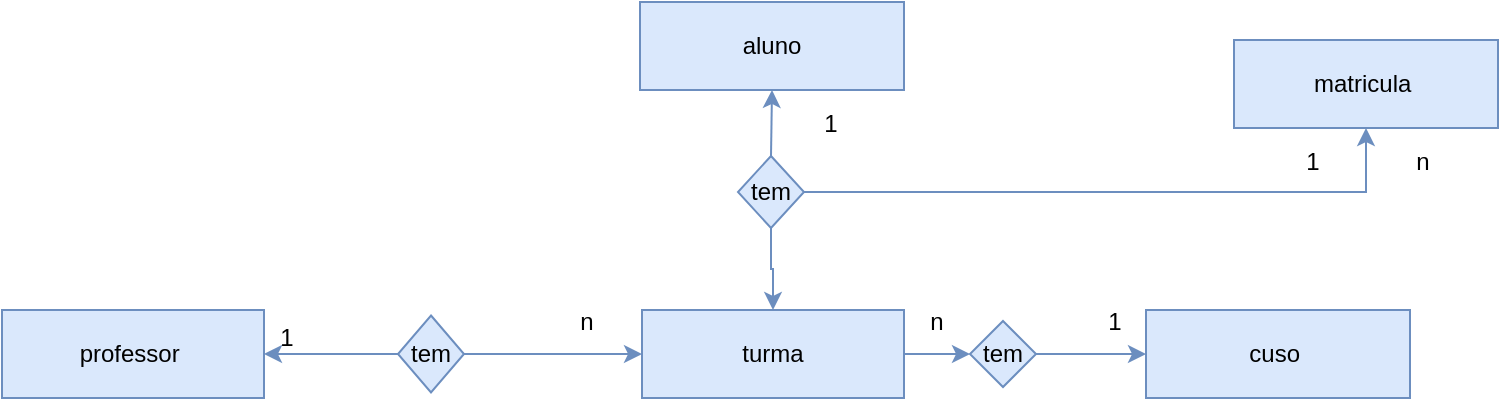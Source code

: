 <mxfile version="26.1.1" pages="2">
  <diagram name="conseitual" id="pQqYzjMNaCNKukWrtE1W">
    <mxGraphModel dx="880" dy="468" grid="1" gridSize="11" guides="1" tooltips="1" connect="1" arrows="1" fold="1" page="1" pageScale="1" pageWidth="827" pageHeight="1169" math="0" shadow="0">
      <root>
        <mxCell id="0" />
        <mxCell id="1" parent="0" />
        <mxCell id="olo3JEbU_huKBxk7MDHp-1" value="aluno" style="rounded=0;whiteSpace=wrap;html=1;fillColor=#dae8fc;strokeColor=#6c8ebf;" vertex="1" parent="1">
          <mxGeometry x="319" y="66" width="132" height="44" as="geometry" />
        </mxCell>
        <mxCell id="olo3JEbU_huKBxk7MDHp-2" value="cuso&amp;nbsp;" style="rounded=0;whiteSpace=wrap;html=1;fillColor=#dae8fc;strokeColor=#6c8ebf;" vertex="1" parent="1">
          <mxGeometry x="572" y="220" width="132" height="44" as="geometry" />
        </mxCell>
        <mxCell id="GK6-ULtQEdE14yX976ux-11" style="edgeStyle=orthogonalEdgeStyle;rounded=0;orthogonalLoop=1;jettySize=auto;html=1;exitX=1;exitY=0.5;exitDx=0;exitDy=0;entryX=0;entryY=0.5;entryDx=0;entryDy=0;fillColor=#dae8fc;strokeColor=#6c8ebf;" edge="1" parent="1" source="olo3JEbU_huKBxk7MDHp-3" target="GK6-ULtQEdE14yX976ux-10">
          <mxGeometry relative="1" as="geometry" />
        </mxCell>
        <mxCell id="olo3JEbU_huKBxk7MDHp-3" value="turma" style="rounded=0;whiteSpace=wrap;html=1;fillColor=#dae8fc;strokeColor=#6c8ebf;" vertex="1" parent="1">
          <mxGeometry x="320" y="220" width="131" height="44" as="geometry" />
        </mxCell>
        <mxCell id="olo3JEbU_huKBxk7MDHp-4" value="professor&amp;nbsp;" style="rounded=0;whiteSpace=wrap;html=1;fillColor=#dae8fc;strokeColor=#6c8ebf;" vertex="1" parent="1">
          <mxGeometry y="220" width="131" height="44" as="geometry" />
        </mxCell>
        <mxCell id="olo3JEbU_huKBxk7MDHp-10" style="edgeStyle=orthogonalEdgeStyle;rounded=0;orthogonalLoop=1;jettySize=auto;html=1;exitX=0.5;exitY=0;exitDx=0;exitDy=0;entryX=0.5;entryY=1;entryDx=0;entryDy=0;fillColor=#dae8fc;strokeColor=#6c8ebf;" edge="1" parent="1" source="olo3JEbU_huKBxk7MDHp-9" target="olo3JEbU_huKBxk7MDHp-1">
          <mxGeometry relative="1" as="geometry" />
        </mxCell>
        <mxCell id="olo3JEbU_huKBxk7MDHp-11" style="edgeStyle=orthogonalEdgeStyle;rounded=0;orthogonalLoop=1;jettySize=auto;html=1;exitX=0.5;exitY=1;exitDx=0;exitDy=0;entryX=0.5;entryY=0;entryDx=0;entryDy=0;fillColor=#dae8fc;strokeColor=#6c8ebf;" edge="1" parent="1" source="olo3JEbU_huKBxk7MDHp-9" target="olo3JEbU_huKBxk7MDHp-3">
          <mxGeometry relative="1" as="geometry" />
        </mxCell>
        <mxCell id="0qUtDFSTAgkab39MEyH3-4" value="" style="edgeStyle=orthogonalEdgeStyle;rounded=0;orthogonalLoop=1;jettySize=auto;html=1;fillColor=#dae8fc;strokeColor=#6c8ebf;" edge="1" parent="1" source="olo3JEbU_huKBxk7MDHp-9" target="0qUtDFSTAgkab39MEyH3-3">
          <mxGeometry relative="1" as="geometry" />
        </mxCell>
        <mxCell id="olo3JEbU_huKBxk7MDHp-9" value="tem" style="rhombus;whiteSpace=wrap;html=1;fillColor=#dae8fc;strokeColor=#6c8ebf;" vertex="1" parent="1">
          <mxGeometry x="368" y="143" width="33" height="36" as="geometry" />
        </mxCell>
        <mxCell id="GK6-ULtQEdE14yX976ux-12" style="edgeStyle=orthogonalEdgeStyle;rounded=0;orthogonalLoop=1;jettySize=auto;html=1;exitX=1;exitY=0.5;exitDx=0;exitDy=0;entryX=0;entryY=0.5;entryDx=0;entryDy=0;fillColor=#dae8fc;strokeColor=#6c8ebf;" edge="1" parent="1" source="GK6-ULtQEdE14yX976ux-10" target="olo3JEbU_huKBxk7MDHp-2">
          <mxGeometry relative="1" as="geometry" />
        </mxCell>
        <mxCell id="GK6-ULtQEdE14yX976ux-10" value="tem" style="rhombus;whiteSpace=wrap;html=1;fillColor=#dae8fc;strokeColor=#6c8ebf;" vertex="1" parent="1">
          <mxGeometry x="484" y="225.5" width="33" height="33" as="geometry" />
        </mxCell>
        <mxCell id="GK6-ULtQEdE14yX976ux-15" value="" style="edgeStyle=orthogonalEdgeStyle;rounded=0;orthogonalLoop=1;jettySize=auto;html=1;fillColor=#dae8fc;strokeColor=#6c8ebf;" edge="1" parent="1" source="GK6-ULtQEdE14yX976ux-13" target="olo3JEbU_huKBxk7MDHp-4">
          <mxGeometry relative="1" as="geometry" />
        </mxCell>
        <mxCell id="xOh5-o8niRZ_OLEziTpn-2" style="edgeStyle=orthogonalEdgeStyle;rounded=0;orthogonalLoop=1;jettySize=auto;html=1;exitX=1;exitY=0.5;exitDx=0;exitDy=0;entryX=0;entryY=0.5;entryDx=0;entryDy=0;fillColor=#dae8fc;strokeColor=#6c8ebf;" edge="1" parent="1" source="GK6-ULtQEdE14yX976ux-13" target="olo3JEbU_huKBxk7MDHp-3">
          <mxGeometry relative="1" as="geometry" />
        </mxCell>
        <mxCell id="GK6-ULtQEdE14yX976ux-13" value="tem" style="rhombus;whiteSpace=wrap;html=1;fillColor=#dae8fc;strokeColor=#6c8ebf;" vertex="1" parent="1">
          <mxGeometry x="198" y="222.75" width="33" height="38.5" as="geometry" />
        </mxCell>
        <mxCell id="0qUtDFSTAgkab39MEyH3-3" value="matricula&amp;nbsp;" style="whiteSpace=wrap;html=1;fillColor=#dae8fc;strokeColor=#6c8ebf;" vertex="1" parent="1">
          <mxGeometry x="616" y="85" width="132" height="44" as="geometry" />
        </mxCell>
        <mxCell id="uyYZHXK7MaeCQTh2AWmP-1" value="1" style="text;html=1;align=center;verticalAlign=middle;resizable=0;points=[];autosize=1;strokeColor=none;fillColor=none;" vertex="1" parent="1">
          <mxGeometry x="397" y="110" width="33" height="33" as="geometry" />
        </mxCell>
        <mxCell id="uyYZHXK7MaeCQTh2AWmP-2" value="n" style="text;html=1;align=center;verticalAlign=middle;resizable=0;points=[];autosize=1;strokeColor=none;fillColor=none;" vertex="1" parent="1">
          <mxGeometry x="450" y="209" width="33" height="33" as="geometry" />
        </mxCell>
        <mxCell id="uyYZHXK7MaeCQTh2AWmP-3" value="1" style="text;html=1;align=center;verticalAlign=middle;resizable=0;points=[];autosize=1;strokeColor=none;fillColor=none;" vertex="1" parent="1">
          <mxGeometry x="125" y="217" width="33" height="33" as="geometry" />
        </mxCell>
        <mxCell id="uyYZHXK7MaeCQTh2AWmP-6" value="1" style="text;html=1;align=center;verticalAlign=middle;resizable=0;points=[];autosize=1;strokeColor=none;fillColor=none;" vertex="1" parent="1">
          <mxGeometry x="539" y="209" width="33" height="33" as="geometry" />
        </mxCell>
        <mxCell id="uyYZHXK7MaeCQTh2AWmP-7" value="1" style="text;html=1;align=center;verticalAlign=middle;resizable=0;points=[];autosize=1;strokeColor=none;fillColor=none;" vertex="1" parent="1">
          <mxGeometry x="638" y="129" width="33" height="33" as="geometry" />
        </mxCell>
        <mxCell id="uyYZHXK7MaeCQTh2AWmP-8" value="n" style="text;html=1;align=center;verticalAlign=middle;resizable=0;points=[];autosize=1;strokeColor=none;fillColor=none;" vertex="1" parent="1">
          <mxGeometry x="693" y="129" width="33" height="33" as="geometry" />
        </mxCell>
        <mxCell id="MKSl6FpadQa0qHdo8fkb-1" value="n" style="text;html=1;align=center;verticalAlign=middle;resizable=0;points=[];autosize=1;strokeColor=none;fillColor=none;" vertex="1" parent="1">
          <mxGeometry x="275" y="209" width="33" height="33" as="geometry" />
        </mxCell>
      </root>
    </mxGraphModel>
  </diagram>
  <diagram id="woGCvseq1JrSB-4LRmoc" name="logico">
    <mxGraphModel dx="926" dy="493" grid="1" gridSize="12" guides="1" tooltips="1" connect="1" arrows="1" fold="1" page="1" pageScale="1" pageWidth="827" pageHeight="1169" background="light-dark(#F0F0F0, #1d1d1b)" math="0" shadow="0">
      <root>
        <mxCell id="0" />
        <mxCell id="1" parent="0" />
        <mxCell id="lB3nsHuVr8a7xUawO_GR-5" value="aluno" style="swimlane;fontStyle=0;childLayout=stackLayout;horizontal=1;startSize=30;horizontalStack=0;resizeParent=1;resizeParentMax=0;resizeLast=0;collapsible=1;marginBottom=0;whiteSpace=wrap;html=1;fillColor=#dae8fc;strokeColor=#6c8ebf;" vertex="1" parent="1">
          <mxGeometry x="326" y="176" width="176" height="209" as="geometry" />
        </mxCell>
        <mxCell id="lB3nsHuVr8a7xUawO_GR-6" value="id" style="text;strokeColor=#6c8ebf;fillColor=#dae8fc;align=left;verticalAlign=middle;spacingLeft=4;spacingRight=4;overflow=hidden;points=[[0,0.5],[1,0.5]];portConstraint=eastwest;rotatable=0;whiteSpace=wrap;html=1;" vertex="1" parent="lB3nsHuVr8a7xUawO_GR-5">
          <mxGeometry y="30" width="176" height="30" as="geometry" />
        </mxCell>
        <mxCell id="lB3nsHuVr8a7xUawO_GR-7" value="nome completo" style="text;strokeColor=#6c8ebf;fillColor=#dae8fc;align=left;verticalAlign=middle;spacingLeft=4;spacingRight=4;overflow=hidden;points=[[0,0.5],[1,0.5]];portConstraint=eastwest;rotatable=0;whiteSpace=wrap;html=1;" vertex="1" parent="lB3nsHuVr8a7xUawO_GR-5">
          <mxGeometry y="60" width="176" height="30" as="geometry" />
        </mxCell>
        <mxCell id="lB3nsHuVr8a7xUawO_GR-8" value="email" style="text;strokeColor=#6c8ebf;fillColor=#dae8fc;align=left;verticalAlign=middle;spacingLeft=4;spacingRight=4;overflow=hidden;points=[[0,0.5],[1,0.5]];portConstraint=eastwest;rotatable=0;whiteSpace=wrap;html=1;" vertex="1" parent="lB3nsHuVr8a7xUawO_GR-5">
          <mxGeometry y="90" width="176" height="30" as="geometry" />
        </mxCell>
        <mxCell id="lB3nsHuVr8a7xUawO_GR-10" value="data de nascimento&amp;nbsp;" style="text;strokeColor=#6c8ebf;fillColor=#dae8fc;align=left;verticalAlign=middle;spacingLeft=4;spacingRight=4;overflow=hidden;points=[[0,0.5],[1,0.5]];portConstraint=eastwest;rotatable=0;whiteSpace=wrap;html=1;" vertex="1" parent="lB3nsHuVr8a7xUawO_GR-5">
          <mxGeometry y="120" width="176" height="30" as="geometry" />
        </mxCell>
        <mxCell id="lB3nsHuVr8a7xUawO_GR-11" value="telefone de contato" style="text;strokeColor=#6c8ebf;fillColor=#dae8fc;align=left;verticalAlign=middle;spacingLeft=4;spacingRight=4;overflow=hidden;points=[[0,0.5],[1,0.5]];portConstraint=eastwest;rotatable=0;whiteSpace=wrap;html=1;" vertex="1" parent="lB3nsHuVr8a7xUawO_GR-5">
          <mxGeometry y="150" width="176" height="30" as="geometry" />
        </mxCell>
        <mxCell id="lB3nsHuVr8a7xUawO_GR-17" value="id da turma&amp;nbsp;" style="text;strokeColor=#6c8ebf;fillColor=#dae8fc;align=left;verticalAlign=middle;spacingLeft=4;spacingRight=4;overflow=hidden;points=[[0,0.5],[1,0.5]];portConstraint=eastwest;rotatable=0;whiteSpace=wrap;html=1;" vertex="1" parent="lB3nsHuVr8a7xUawO_GR-5">
          <mxGeometry y="180" width="176" height="29" as="geometry" />
        </mxCell>
        <mxCell id="lB3nsHuVr8a7xUawO_GR-12" value="turma" style="swimlane;fontStyle=0;childLayout=stackLayout;horizontal=1;startSize=30;horizontalStack=0;resizeParent=1;resizeParentMax=0;resizeLast=0;collapsible=1;marginBottom=0;whiteSpace=wrap;html=1;fillColor=#dae8fc;strokeColor=#6c8ebf;" vertex="1" parent="1">
          <mxGeometry x="564" y="176" width="176" height="180" as="geometry" />
        </mxCell>
        <mxCell id="lB3nsHuVr8a7xUawO_GR-13" value="id da turma" style="text;strokeColor=#6c8ebf;fillColor=#dae8fc;align=left;verticalAlign=middle;spacingLeft=4;spacingRight=4;overflow=hidden;points=[[0,0.5],[1,0.5]];portConstraint=eastwest;rotatable=0;whiteSpace=wrap;html=1;" vertex="1" parent="lB3nsHuVr8a7xUawO_GR-12">
          <mxGeometry y="30" width="176" height="30" as="geometry" />
        </mxCell>
        <mxCell id="lB3nsHuVr8a7xUawO_GR-14" value="id curso&amp;nbsp;" style="text;strokeColor=#6c8ebf;fillColor=#dae8fc;align=left;verticalAlign=middle;spacingLeft=4;spacingRight=4;overflow=hidden;points=[[0,0.5],[1,0.5]];portConstraint=eastwest;rotatable=0;whiteSpace=wrap;html=1;" vertex="1" parent="lB3nsHuVr8a7xUawO_GR-12">
          <mxGeometry y="60" width="176" height="30" as="geometry" />
        </mxCell>
        <mxCell id="lB3nsHuVr8a7xUawO_GR-15" value="id professor" style="text;strokeColor=#6c8ebf;fillColor=#dae8fc;align=left;verticalAlign=middle;spacingLeft=4;spacingRight=4;overflow=hidden;points=[[0,0.5],[1,0.5]];portConstraint=eastwest;rotatable=0;whiteSpace=wrap;html=1;" vertex="1" parent="lB3nsHuVr8a7xUawO_GR-12">
          <mxGeometry y="90" width="176" height="30" as="geometry" />
        </mxCell>
        <mxCell id="lB3nsHuVr8a7xUawO_GR-18" value="horário da aula&amp;nbsp;" style="text;strokeColor=#6c8ebf;fillColor=#dae8fc;align=left;verticalAlign=middle;spacingLeft=4;spacingRight=4;overflow=hidden;points=[[0,0.5],[1,0.5]];portConstraint=eastwest;rotatable=0;whiteSpace=wrap;html=1;" vertex="1" parent="lB3nsHuVr8a7xUawO_GR-12">
          <mxGeometry y="120" width="176" height="30" as="geometry" />
        </mxCell>
        <mxCell id="lB3nsHuVr8a7xUawO_GR-19" value="semestre&amp;nbsp;" style="text;strokeColor=#6c8ebf;fillColor=#dae8fc;align=left;verticalAlign=middle;spacingLeft=4;spacingRight=4;overflow=hidden;points=[[0,0.5],[1,0.5]];portConstraint=eastwest;rotatable=0;whiteSpace=wrap;html=1;" vertex="1" parent="lB3nsHuVr8a7xUawO_GR-12">
          <mxGeometry y="150" width="176" height="30" as="geometry" />
        </mxCell>
        <mxCell id="Cc-VzOmLmVa_MTfD3aAc-1" value="professor" style="swimlane;fontStyle=0;childLayout=stackLayout;horizontal=1;startSize=30;horizontalStack=0;resizeParent=1;resizeParentMax=0;resizeLast=0;collapsible=1;marginBottom=0;whiteSpace=wrap;html=1;fillColor=#dae8fc;strokeColor=#6c8ebf;" vertex="1" parent="1">
          <mxGeometry x="120" y="176" width="140" height="150" as="geometry" />
        </mxCell>
        <mxCell id="Cc-VzOmLmVa_MTfD3aAc-4" value="id" style="text;strokeColor=#6c8ebf;fillColor=#dae8fc;align=left;verticalAlign=middle;spacingLeft=4;spacingRight=4;overflow=hidden;points=[[0,0.5],[1,0.5]];portConstraint=eastwest;rotatable=0;whiteSpace=wrap;html=1;" vertex="1" parent="Cc-VzOmLmVa_MTfD3aAc-1">
          <mxGeometry y="30" width="140" height="30" as="geometry" />
        </mxCell>
        <mxCell id="Cc-VzOmLmVa_MTfD3aAc-8" value="nome" style="text;strokeColor=#6c8ebf;fillColor=#dae8fc;align=left;verticalAlign=middle;spacingLeft=4;spacingRight=4;overflow=hidden;points=[[0,0.5],[1,0.5]];portConstraint=eastwest;rotatable=0;whiteSpace=wrap;html=1;strokeWidth=1;" vertex="1" parent="Cc-VzOmLmVa_MTfD3aAc-1">
          <mxGeometry y="60" width="140" height="30" as="geometry" />
        </mxCell>
        <mxCell id="Cc-VzOmLmVa_MTfD3aAc-9" value="email" style="text;strokeColor=#6c8ebf;fillColor=#dae8fc;align=left;verticalAlign=middle;spacingLeft=4;spacingRight=4;overflow=hidden;points=[[0,0.5],[1,0.5]];portConstraint=eastwest;rotatable=0;whiteSpace=wrap;html=1;" vertex="1" parent="Cc-VzOmLmVa_MTfD3aAc-1">
          <mxGeometry y="90" width="140" height="30" as="geometry" />
        </mxCell>
        <mxCell id="Cc-VzOmLmVa_MTfD3aAc-10" value="formação acâdemica&amp;nbsp;" style="text;strokeColor=#6c8ebf;fillColor=#dae8fc;align=left;verticalAlign=middle;spacingLeft=4;spacingRight=4;overflow=hidden;points=[[0,0.5],[1,0.5]];portConstraint=eastwest;rotatable=0;whiteSpace=wrap;html=1;" vertex="1" parent="Cc-VzOmLmVa_MTfD3aAc-1">
          <mxGeometry y="120" width="140" height="30" as="geometry" />
        </mxCell>
        <mxCell id="Cc-VzOmLmVa_MTfD3aAc-5" style="edgeStyle=orthogonalEdgeStyle;rounded=0;orthogonalLoop=1;jettySize=auto;html=1;fillColor=#dae8fc;strokeColor=#6c8ebf;" edge="1" parent="1" source="lB3nsHuVr8a7xUawO_GR-17" target="lB3nsHuVr8a7xUawO_GR-13">
          <mxGeometry relative="1" as="geometry" />
        </mxCell>
        <mxCell id="Cc-VzOmLmVa_MTfD3aAc-13" style="edgeStyle=orthogonalEdgeStyle;rounded=0;orthogonalLoop=1;jettySize=auto;html=1;exitX=0;exitY=0.5;exitDx=0;exitDy=0;fillColor=#dae8fc;strokeColor=#6c8ebf;" edge="1" parent="1" source="Cc-VzOmLmVa_MTfD3aAc-4" target="lB3nsHuVr8a7xUawO_GR-18">
          <mxGeometry relative="1" as="geometry">
            <mxPoint x="96" y="216" as="sourcePoint" />
            <mxPoint x="652" y="291" as="targetPoint" />
            <Array as="points">
              <mxPoint x="120" y="216" />
              <mxPoint x="108" y="216" />
              <mxPoint x="108" y="408" />
              <mxPoint x="792" y="408" />
              <mxPoint x="792" y="312" />
            </Array>
          </mxGeometry>
        </mxCell>
        <mxCell id="YW5_PYhZrbKUFTJA_p5I-2" value="matricula" style="swimlane;fontStyle=0;childLayout=stackLayout;horizontal=1;startSize=30;horizontalStack=0;resizeParent=1;resizeParentMax=0;resizeLast=0;collapsible=1;marginBottom=0;whiteSpace=wrap;html=1;fillColor=#dae8fc;strokeColor=#6c8ebf;" vertex="1" parent="1">
          <mxGeometry x="96" y="432" width="140" height="120" as="geometry" />
        </mxCell>
        <mxCell id="YW5_PYhZrbKUFTJA_p5I-3" value="id" style="text;strokeColor=#6c8ebf;fillColor=#dae8fc;align=left;verticalAlign=middle;spacingLeft=4;spacingRight=4;overflow=hidden;points=[[0,0.5],[1,0.5]];portConstraint=eastwest;rotatable=0;whiteSpace=wrap;html=1;" vertex="1" parent="YW5_PYhZrbKUFTJA_p5I-2">
          <mxGeometry y="30" width="140" height="30" as="geometry" />
        </mxCell>
        <mxCell id="YW5_PYhZrbKUFTJA_p5I-4" value="id turma" style="text;strokeColor=#6c8ebf;fillColor=#dae8fc;align=left;verticalAlign=middle;spacingLeft=4;spacingRight=4;overflow=hidden;points=[[0,0.5],[1,0.5]];portConstraint=eastwest;rotatable=0;whiteSpace=wrap;html=1;" vertex="1" parent="YW5_PYhZrbKUFTJA_p5I-2">
          <mxGeometry y="60" width="140" height="30" as="geometry" />
        </mxCell>
        <mxCell id="YW5_PYhZrbKUFTJA_p5I-5" value="status" style="text;strokeColor=#6c8ebf;fillColor=#dae8fc;align=left;verticalAlign=middle;spacingLeft=4;spacingRight=4;overflow=hidden;points=[[0,0.5],[1,0.5]];portConstraint=eastwest;rotatable=0;whiteSpace=wrap;html=1;" vertex="1" parent="YW5_PYhZrbKUFTJA_p5I-2">
          <mxGeometry y="90" width="140" height="30" as="geometry" />
        </mxCell>
        <mxCell id="3R8Som1BsrotqsbTRluH-3" style="edgeStyle=orthogonalEdgeStyle;rounded=0;orthogonalLoop=1;jettySize=auto;html=1;exitX=1;exitY=0.5;exitDx=0;exitDy=0;entryX=0.978;entryY=0.244;entryDx=0;entryDy=0;entryPerimeter=0;fillColor=#dae8fc;strokeColor=#6c8ebf;" edge="1" parent="1" source="YW5_PYhZrbKUFTJA_p5I-4" target="lB3nsHuVr8a7xUawO_GR-13">
          <mxGeometry relative="1" as="geometry">
            <mxPoint x="804" y="216" as="targetPoint" />
            <Array as="points">
              <mxPoint x="816" y="507" />
              <mxPoint x="816" y="216" />
              <mxPoint x="736" y="216" />
            </Array>
          </mxGeometry>
        </mxCell>
      </root>
    </mxGraphModel>
  </diagram>
</mxfile>
